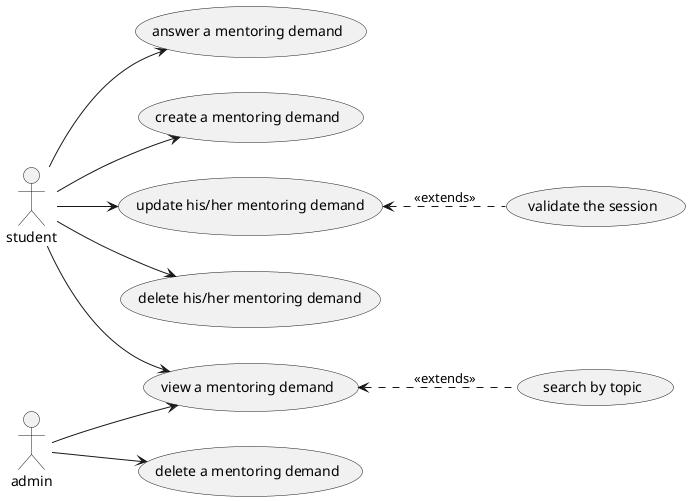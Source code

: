 @startuml
left to right direction
:student: --> (create a mentoring demand)
:student: --> (update his/her mentoring demand)
(update his/her mentoring demand) <.. (validate the session) : << extends >>
:student: --> (delete his/her mentoring demand)
:student: --> (view a mentoring demand)
:student: --> (answer a mentoring demand)
:admin: --> (view a mentoring demand)
:admin: --> (delete a mentoring demand)

(view a mentoring demand) <.. (search by topic) : << extends >>
@enduml